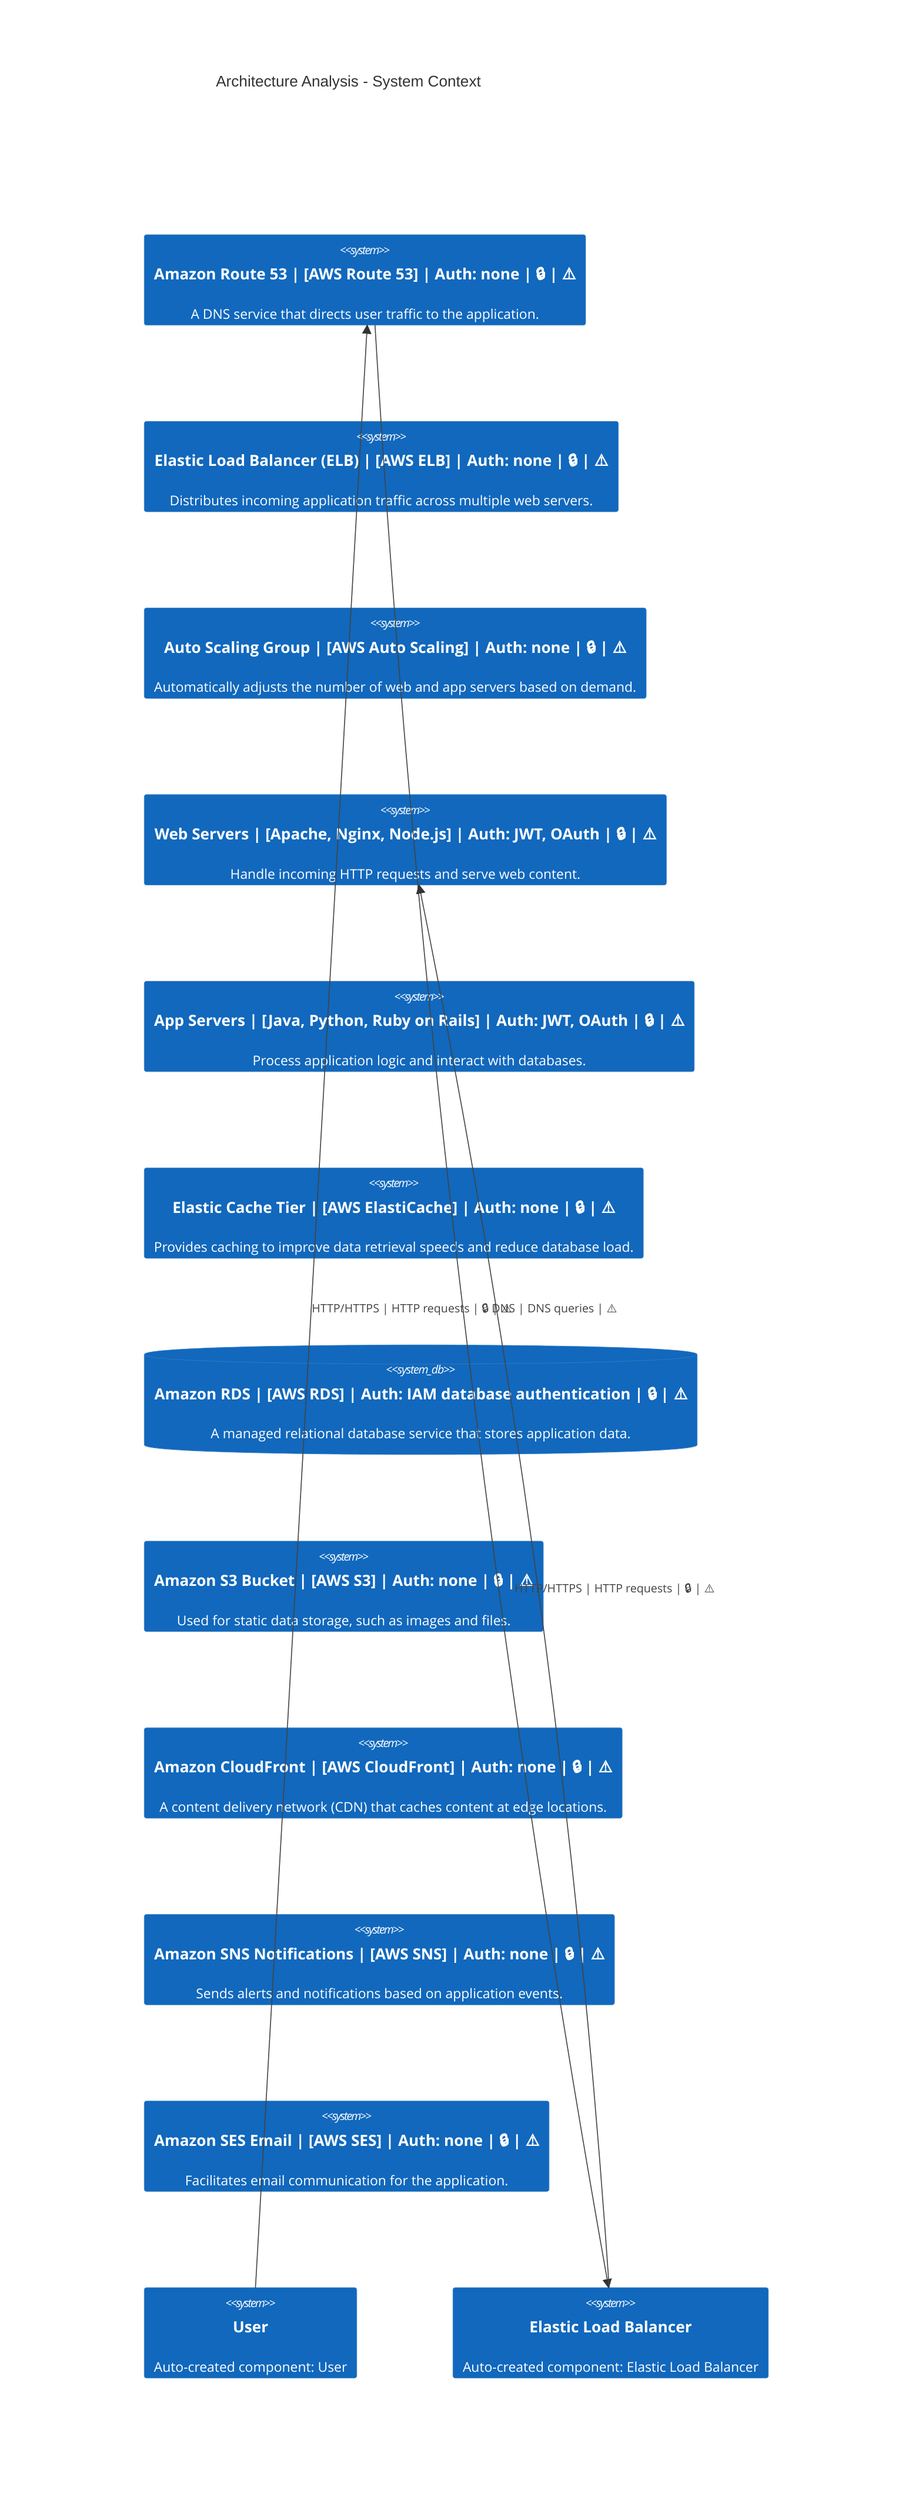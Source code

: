 C4Context
    title Architecture Analysis - System Context
    System(Amazon_Route_53, "Amazon Route 53 | [AWS Route 53] | Auth: none | 🔒 | ⚠️", "A DNS service that directs user traffic to the application.")
    System(Elastic_Load_Balancer__ELB_, "Elastic Load Balancer (ELB) | [AWS ELB] | Auth: none | 🔒 | ⚠️", "Distributes incoming application traffic across multiple web servers.")
    System(Auto_Scaling_Group, "Auto Scaling Group | [AWS Auto Scaling] | Auth: none | 🔒 | ⚠️", "Automatically adjusts the number of web and app servers based on demand.")
    System(Web_Servers, "Web Servers | [Apache, Nginx, Node.js] | Auth: JWT, OAuth | 🔒 | ⚠️", "Handle incoming HTTP requests and serve web content.")
    System(App_Servers, "App Servers | [Java, Python, Ruby on Rails] | Auth: JWT, OAuth | 🔒 | ⚠️", "Process application logic and interact with databases.")
    System(Elastic_Cache_Tier, "Elastic Cache Tier | [AWS ElastiCache] | Auth: none | 🔒 | ⚠️", "Provides caching to improve data retrieval speeds and reduce database load.")
    SystemDb(Amazon_RDS, "Amazon RDS | [AWS RDS] | Auth: IAM database authentication | 🔒 | ⚠️", "A managed relational database service that stores application data.")
    System(Amazon_S3_Bucket, "Amazon S3 Bucket | [AWS S3] | Auth: none | 🔒 | ⚠️", "Used for static data storage, such as images and files.")
    System(Amazon_CloudFront, "Amazon CloudFront | [AWS CloudFront] | Auth: none | 🔒 | ⚠️", "A content delivery network (CDN) that caches content at edge locations.")
    System(Amazon_SNS_Notifications, "Amazon SNS Notifications | [AWS SNS] | Auth: none | 🔒 | ⚠️", "Sends alerts and notifications based on application events.")
    System(Amazon_SES_Email, "Amazon SES Email | [AWS SES] | Auth: none | 🔒 | ⚠️", "Facilitates email communication for the application.")
    System(User, "User", "Auto-created component: User")
    System(Elastic_Load_Balancer, "Elastic Load Balancer", "Auto-created component: Elastic Load Balancer")

    Rel(User, Amazon_Route_53, "HTTP/HTTPS | HTTP requests | 🔒 | ⚠️")
    Rel(Amazon_Route_53, Elastic_Load_Balancer, "DNS | DNS queries | ⚠️")
    Rel(Elastic_Load_Balancer, Web_Servers, "HTTP/HTTPS | HTTP requests | 🔒 | ⚠️")